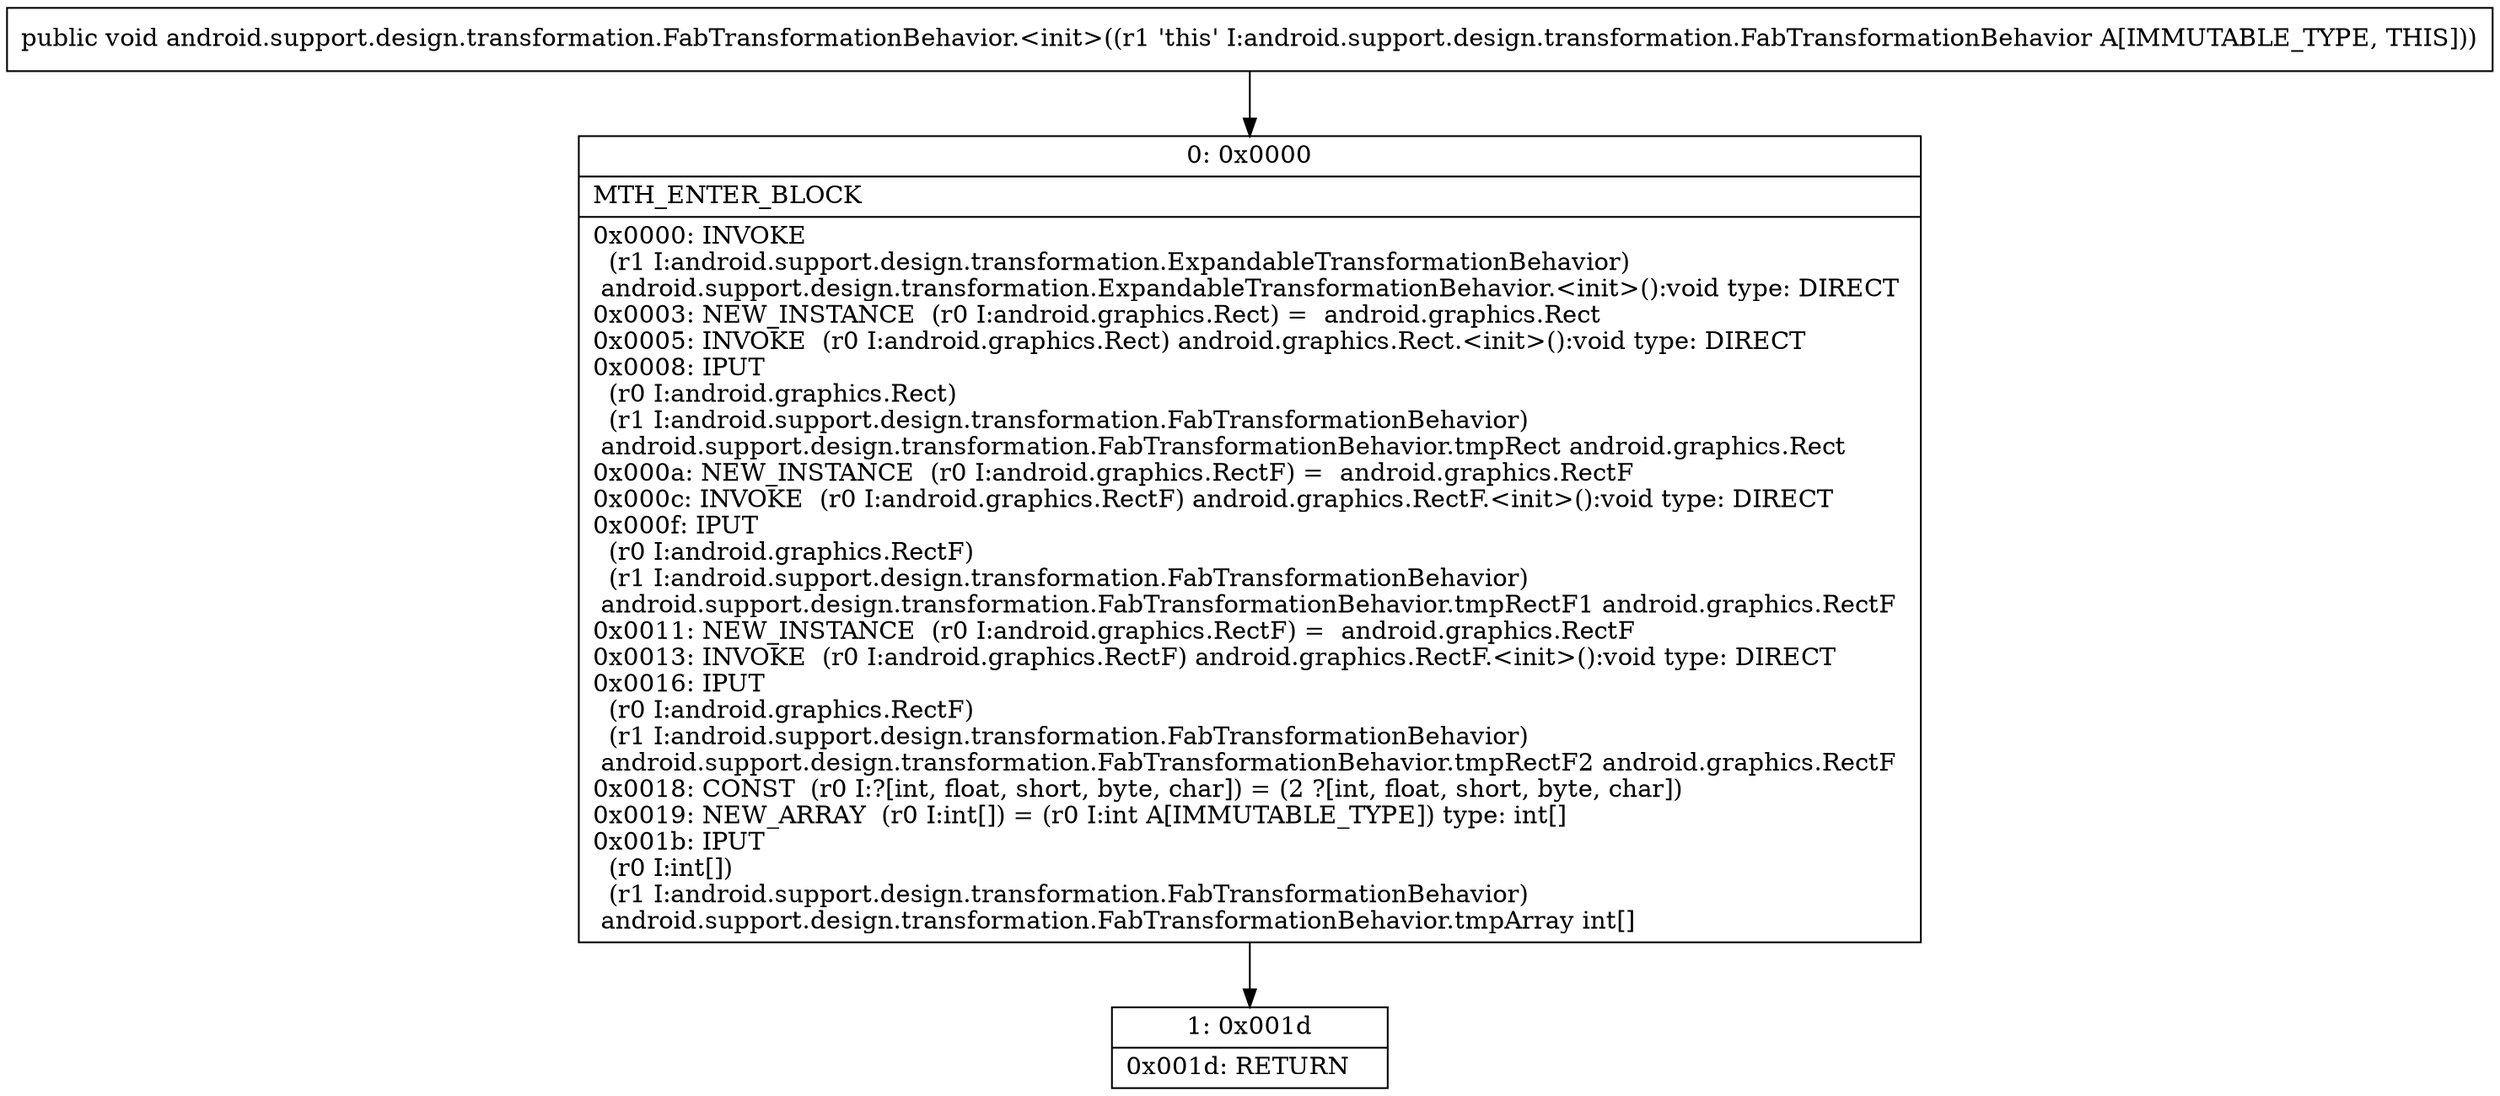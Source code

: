 digraph "CFG forandroid.support.design.transformation.FabTransformationBehavior.\<init\>()V" {
Node_0 [shape=record,label="{0\:\ 0x0000|MTH_ENTER_BLOCK\l|0x0000: INVOKE  \l  (r1 I:android.support.design.transformation.ExpandableTransformationBehavior)\l android.support.design.transformation.ExpandableTransformationBehavior.\<init\>():void type: DIRECT \l0x0003: NEW_INSTANCE  (r0 I:android.graphics.Rect) =  android.graphics.Rect \l0x0005: INVOKE  (r0 I:android.graphics.Rect) android.graphics.Rect.\<init\>():void type: DIRECT \l0x0008: IPUT  \l  (r0 I:android.graphics.Rect)\l  (r1 I:android.support.design.transformation.FabTransformationBehavior)\l android.support.design.transformation.FabTransformationBehavior.tmpRect android.graphics.Rect \l0x000a: NEW_INSTANCE  (r0 I:android.graphics.RectF) =  android.graphics.RectF \l0x000c: INVOKE  (r0 I:android.graphics.RectF) android.graphics.RectF.\<init\>():void type: DIRECT \l0x000f: IPUT  \l  (r0 I:android.graphics.RectF)\l  (r1 I:android.support.design.transformation.FabTransformationBehavior)\l android.support.design.transformation.FabTransformationBehavior.tmpRectF1 android.graphics.RectF \l0x0011: NEW_INSTANCE  (r0 I:android.graphics.RectF) =  android.graphics.RectF \l0x0013: INVOKE  (r0 I:android.graphics.RectF) android.graphics.RectF.\<init\>():void type: DIRECT \l0x0016: IPUT  \l  (r0 I:android.graphics.RectF)\l  (r1 I:android.support.design.transformation.FabTransformationBehavior)\l android.support.design.transformation.FabTransformationBehavior.tmpRectF2 android.graphics.RectF \l0x0018: CONST  (r0 I:?[int, float, short, byte, char]) = (2 ?[int, float, short, byte, char]) \l0x0019: NEW_ARRAY  (r0 I:int[]) = (r0 I:int A[IMMUTABLE_TYPE]) type: int[] \l0x001b: IPUT  \l  (r0 I:int[])\l  (r1 I:android.support.design.transformation.FabTransformationBehavior)\l android.support.design.transformation.FabTransformationBehavior.tmpArray int[] \l}"];
Node_1 [shape=record,label="{1\:\ 0x001d|0x001d: RETURN   \l}"];
MethodNode[shape=record,label="{public void android.support.design.transformation.FabTransformationBehavior.\<init\>((r1 'this' I:android.support.design.transformation.FabTransformationBehavior A[IMMUTABLE_TYPE, THIS])) }"];
MethodNode -> Node_0;
Node_0 -> Node_1;
}


